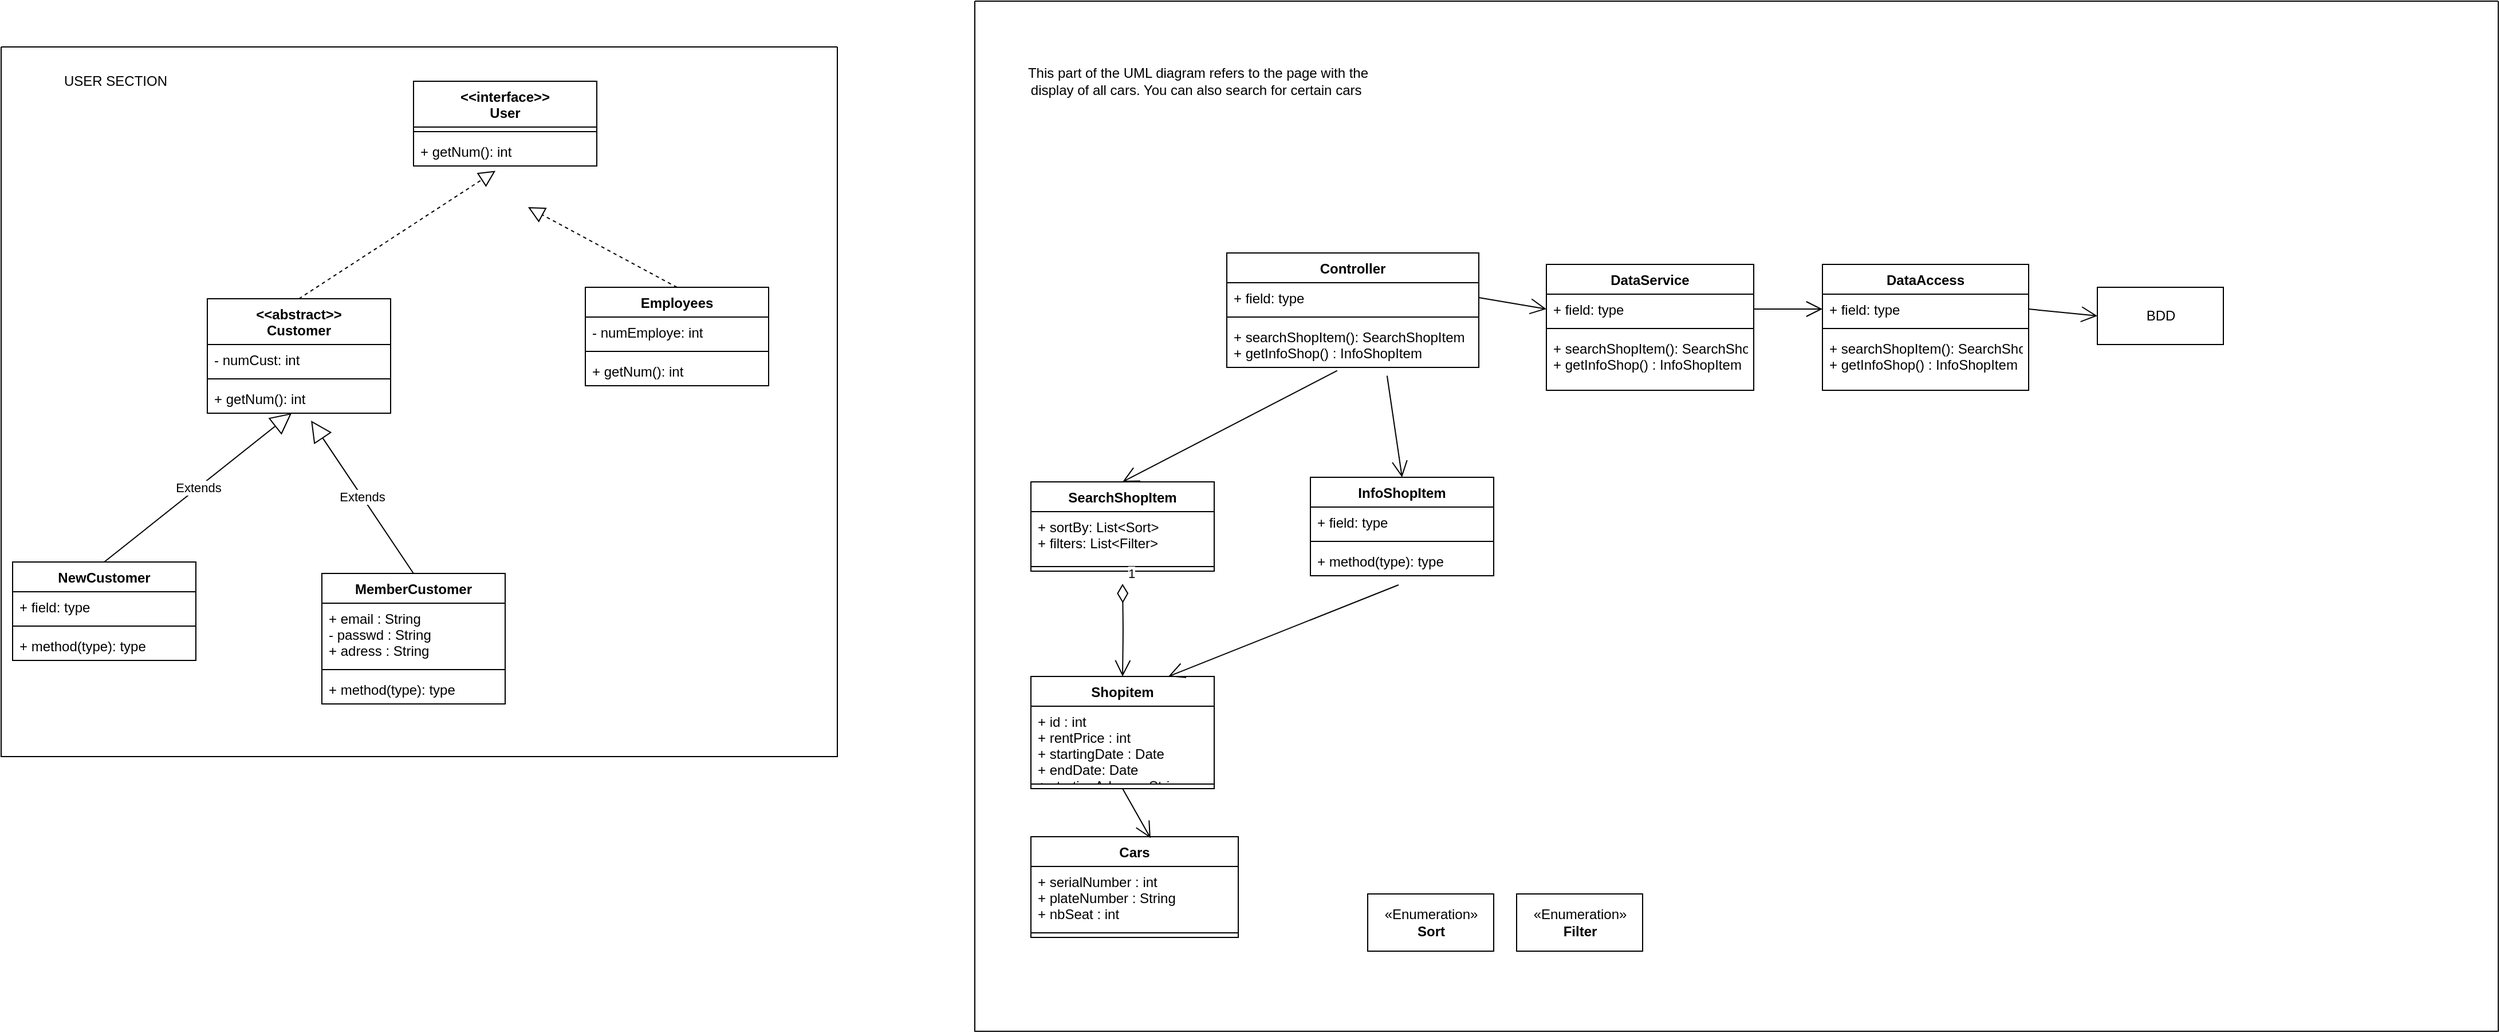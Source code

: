 <mxfile version="14.8.0" type="github">
  <diagram id="VdAfomHz3W7UpwvfJX0a" name="Page-1">
    <mxGraphModel dx="899" dy="1707" grid="1" gridSize="10" guides="1" tooltips="1" connect="1" arrows="1" fold="1" page="1" pageScale="1" pageWidth="827" pageHeight="1169" math="0" shadow="0">
      <root>
        <mxCell id="0" />
        <mxCell id="1" parent="0" />
        <mxCell id="HSfoVW4KDKeZu4hQ7mjs-30" value="" style="swimlane;startSize=0;container=1;" parent="1" vertex="1">
          <mxGeometry x="20" y="20" width="730" height="620" as="geometry" />
        </mxCell>
        <mxCell id="HSfoVW4KDKeZu4hQ7mjs-31" value="USER SECTION" style="text;html=1;strokeColor=none;fillColor=none;align=center;verticalAlign=middle;whiteSpace=wrap;rounded=0;" parent="HSfoVW4KDKeZu4hQ7mjs-30" vertex="1">
          <mxGeometry x="30" y="20" width="140" height="20" as="geometry" />
        </mxCell>
        <mxCell id="HSfoVW4KDKeZu4hQ7mjs-5" value="&lt;&lt;abstract&gt;&gt;&#xa;Customer" style="swimlane;fontStyle=1;align=center;verticalAlign=top;childLayout=stackLayout;horizontal=1;startSize=40;horizontalStack=0;resizeParent=1;resizeParentMax=0;resizeLast=0;collapsible=1;marginBottom=0;" parent="1" vertex="1">
          <mxGeometry x="200" y="240" width="160" height="100" as="geometry" />
        </mxCell>
        <mxCell id="HSfoVW4KDKeZu4hQ7mjs-6" value="- numCust: int" style="text;strokeColor=none;fillColor=none;align=left;verticalAlign=top;spacingLeft=4;spacingRight=4;overflow=hidden;rotatable=0;points=[[0,0.5],[1,0.5]];portConstraint=eastwest;" parent="HSfoVW4KDKeZu4hQ7mjs-5" vertex="1">
          <mxGeometry y="40" width="160" height="26" as="geometry" />
        </mxCell>
        <mxCell id="HSfoVW4KDKeZu4hQ7mjs-7" value="" style="line;strokeWidth=1;fillColor=none;align=left;verticalAlign=middle;spacingTop=-1;spacingLeft=3;spacingRight=3;rotatable=0;labelPosition=right;points=[];portConstraint=eastwest;" parent="HSfoVW4KDKeZu4hQ7mjs-5" vertex="1">
          <mxGeometry y="66" width="160" height="8" as="geometry" />
        </mxCell>
        <mxCell id="HSfoVW4KDKeZu4hQ7mjs-8" value="+ getNum(): int" style="text;strokeColor=none;fillColor=none;align=left;verticalAlign=top;spacingLeft=4;spacingRight=4;overflow=hidden;rotatable=0;points=[[0,0.5],[1,0.5]];portConstraint=eastwest;" parent="HSfoVW4KDKeZu4hQ7mjs-5" vertex="1">
          <mxGeometry y="74" width="160" height="26" as="geometry" />
        </mxCell>
        <mxCell id="HSfoVW4KDKeZu4hQ7mjs-9" value="NewCustomer" style="swimlane;fontStyle=1;align=center;verticalAlign=top;childLayout=stackLayout;horizontal=1;startSize=26;horizontalStack=0;resizeParent=1;resizeParentMax=0;resizeLast=0;collapsible=1;marginBottom=0;" parent="1" vertex="1">
          <mxGeometry x="30" y="470" width="160" height="86" as="geometry" />
        </mxCell>
        <mxCell id="HSfoVW4KDKeZu4hQ7mjs-10" value="+ field: type" style="text;strokeColor=none;fillColor=none;align=left;verticalAlign=top;spacingLeft=4;spacingRight=4;overflow=hidden;rotatable=0;points=[[0,0.5],[1,0.5]];portConstraint=eastwest;" parent="HSfoVW4KDKeZu4hQ7mjs-9" vertex="1">
          <mxGeometry y="26" width="160" height="26" as="geometry" />
        </mxCell>
        <mxCell id="HSfoVW4KDKeZu4hQ7mjs-11" value="" style="line;strokeWidth=1;fillColor=none;align=left;verticalAlign=middle;spacingTop=-1;spacingLeft=3;spacingRight=3;rotatable=0;labelPosition=right;points=[];portConstraint=eastwest;" parent="HSfoVW4KDKeZu4hQ7mjs-9" vertex="1">
          <mxGeometry y="52" width="160" height="8" as="geometry" />
        </mxCell>
        <mxCell id="HSfoVW4KDKeZu4hQ7mjs-12" value="+ method(type): type" style="text;strokeColor=none;fillColor=none;align=left;verticalAlign=top;spacingLeft=4;spacingRight=4;overflow=hidden;rotatable=0;points=[[0,0.5],[1,0.5]];portConstraint=eastwest;" parent="HSfoVW4KDKeZu4hQ7mjs-9" vertex="1">
          <mxGeometry y="60" width="160" height="26" as="geometry" />
        </mxCell>
        <mxCell id="HSfoVW4KDKeZu4hQ7mjs-13" value="MemberCustomer" style="swimlane;fontStyle=1;align=center;verticalAlign=top;childLayout=stackLayout;horizontal=1;startSize=26;horizontalStack=0;resizeParent=1;resizeParentMax=0;resizeLast=0;collapsible=1;marginBottom=0;" parent="1" vertex="1">
          <mxGeometry x="300" y="480" width="160" height="114" as="geometry" />
        </mxCell>
        <mxCell id="HSfoVW4KDKeZu4hQ7mjs-14" value="+ email : String&#xa;- passwd : String&#xa;+ adress : String&#xa;" style="text;strokeColor=none;fillColor=none;align=left;verticalAlign=top;spacingLeft=4;spacingRight=4;overflow=hidden;rotatable=0;points=[[0,0.5],[1,0.5]];portConstraint=eastwest;" parent="HSfoVW4KDKeZu4hQ7mjs-13" vertex="1">
          <mxGeometry y="26" width="160" height="54" as="geometry" />
        </mxCell>
        <mxCell id="HSfoVW4KDKeZu4hQ7mjs-15" value="" style="line;strokeWidth=1;fillColor=none;align=left;verticalAlign=middle;spacingTop=-1;spacingLeft=3;spacingRight=3;rotatable=0;labelPosition=right;points=[];portConstraint=eastwest;" parent="HSfoVW4KDKeZu4hQ7mjs-13" vertex="1">
          <mxGeometry y="80" width="160" height="8" as="geometry" />
        </mxCell>
        <mxCell id="HSfoVW4KDKeZu4hQ7mjs-16" value="+ method(type): type" style="text;strokeColor=none;fillColor=none;align=left;verticalAlign=top;spacingLeft=4;spacingRight=4;overflow=hidden;rotatable=0;points=[[0,0.5],[1,0.5]];portConstraint=eastwest;" parent="HSfoVW4KDKeZu4hQ7mjs-13" vertex="1">
          <mxGeometry y="88" width="160" height="26" as="geometry" />
        </mxCell>
        <mxCell id="HSfoVW4KDKeZu4hQ7mjs-17" value="Employees" style="swimlane;fontStyle=1;align=center;verticalAlign=top;childLayout=stackLayout;horizontal=1;startSize=26;horizontalStack=0;resizeParent=1;resizeParentMax=0;resizeLast=0;collapsible=1;marginBottom=0;" parent="1" vertex="1">
          <mxGeometry x="530" y="230" width="160" height="86" as="geometry" />
        </mxCell>
        <mxCell id="HSfoVW4KDKeZu4hQ7mjs-18" value="- numEmploye: int" style="text;strokeColor=none;fillColor=none;align=left;verticalAlign=top;spacingLeft=4;spacingRight=4;overflow=hidden;rotatable=0;points=[[0,0.5],[1,0.5]];portConstraint=eastwest;" parent="HSfoVW4KDKeZu4hQ7mjs-17" vertex="1">
          <mxGeometry y="26" width="160" height="26" as="geometry" />
        </mxCell>
        <mxCell id="HSfoVW4KDKeZu4hQ7mjs-19" value="" style="line;strokeWidth=1;fillColor=none;align=left;verticalAlign=middle;spacingTop=-1;spacingLeft=3;spacingRight=3;rotatable=0;labelPosition=right;points=[];portConstraint=eastwest;" parent="HSfoVW4KDKeZu4hQ7mjs-17" vertex="1">
          <mxGeometry y="52" width="160" height="8" as="geometry" />
        </mxCell>
        <mxCell id="HSfoVW4KDKeZu4hQ7mjs-20" value="+ getNum(): int" style="text;strokeColor=none;fillColor=none;align=left;verticalAlign=top;spacingLeft=4;spacingRight=4;overflow=hidden;rotatable=0;points=[[0,0.5],[1,0.5]];portConstraint=eastwest;" parent="HSfoVW4KDKeZu4hQ7mjs-17" vertex="1">
          <mxGeometry y="60" width="160" height="26" as="geometry" />
        </mxCell>
        <mxCell id="HSfoVW4KDKeZu4hQ7mjs-21" value="&lt;&lt;interface&gt;&gt;&#xa;User" style="swimlane;fontStyle=1;align=center;verticalAlign=top;childLayout=stackLayout;horizontal=1;startSize=40;horizontalStack=0;resizeParent=1;resizeParentMax=0;resizeLast=0;collapsible=1;marginBottom=0;" parent="1" vertex="1">
          <mxGeometry x="380" y="50" width="160" height="74" as="geometry" />
        </mxCell>
        <mxCell id="HSfoVW4KDKeZu4hQ7mjs-23" value="" style="line;strokeWidth=1;fillColor=none;align=left;verticalAlign=middle;spacingTop=-1;spacingLeft=3;spacingRight=3;rotatable=0;labelPosition=right;points=[];portConstraint=eastwest;" parent="HSfoVW4KDKeZu4hQ7mjs-21" vertex="1">
          <mxGeometry y="40" width="160" height="8" as="geometry" />
        </mxCell>
        <mxCell id="HSfoVW4KDKeZu4hQ7mjs-24" value="+ getNum(): int" style="text;strokeColor=none;fillColor=none;align=left;verticalAlign=top;spacingLeft=4;spacingRight=4;overflow=hidden;rotatable=0;points=[[0,0.5],[1,0.5]];portConstraint=eastwest;" parent="HSfoVW4KDKeZu4hQ7mjs-21" vertex="1">
          <mxGeometry y="48" width="160" height="26" as="geometry" />
        </mxCell>
        <mxCell id="HSfoVW4KDKeZu4hQ7mjs-33" value="" style="swimlane;startSize=0;movable=1;" parent="1" vertex="1">
          <mxGeometry x="870" y="-20" width="1330" height="900" as="geometry" />
        </mxCell>
        <mxCell id="HSfoVW4KDKeZu4hQ7mjs-34" value="This part of the UML diagram refers to the page with the display of all cars. You can also search for certain cars&amp;nbsp;" style="text;html=1;strokeColor=none;fillColor=none;align=center;verticalAlign=middle;whiteSpace=wrap;rounded=0;" parent="HSfoVW4KDKeZu4hQ7mjs-33" vertex="1">
          <mxGeometry x="30" y="30" width="330" height="80" as="geometry" />
        </mxCell>
        <mxCell id="wNWmjISNZcc2_QmG-OW3-1" value="SearchShopItem" style="swimlane;fontStyle=1;align=center;verticalAlign=top;childLayout=stackLayout;horizontal=1;startSize=26;horizontalStack=0;resizeParent=1;resizeParentMax=0;resizeLast=0;collapsible=1;marginBottom=0;" parent="HSfoVW4KDKeZu4hQ7mjs-33" vertex="1">
          <mxGeometry x="49" y="420" width="160" height="78" as="geometry" />
        </mxCell>
        <mxCell id="wNWmjISNZcc2_QmG-OW3-2" value="+ sortBy: List&lt;Sort&gt;&#xa;+ filters: List&lt;Filter&gt;&#xa;" style="text;strokeColor=none;fillColor=none;align=left;verticalAlign=top;spacingLeft=4;spacingRight=4;overflow=hidden;rotatable=0;points=[[0,0.5],[1,0.5]];portConstraint=eastwest;" parent="wNWmjISNZcc2_QmG-OW3-1" vertex="1">
          <mxGeometry y="26" width="160" height="44" as="geometry" />
        </mxCell>
        <mxCell id="wNWmjISNZcc2_QmG-OW3-3" value="" style="line;strokeWidth=1;fillColor=none;align=left;verticalAlign=middle;spacingTop=-1;spacingLeft=3;spacingRight=3;rotatable=0;labelPosition=right;points=[];portConstraint=eastwest;" parent="wNWmjISNZcc2_QmG-OW3-1" vertex="1">
          <mxGeometry y="70" width="160" height="8" as="geometry" />
        </mxCell>
        <mxCell id="HSfoVW4KDKeZu4hQ7mjs-1" value="Cars" style="swimlane;fontStyle=1;align=center;verticalAlign=top;childLayout=stackLayout;horizontal=1;startSize=26;horizontalStack=0;resizeParent=1;resizeParentMax=0;resizeLast=0;collapsible=1;marginBottom=0;" parent="HSfoVW4KDKeZu4hQ7mjs-33" vertex="1">
          <mxGeometry x="49" y="730" width="181" height="88" as="geometry" />
        </mxCell>
        <mxCell id="HSfoVW4KDKeZu4hQ7mjs-2" value="+ serialNumber : int&#xa;+ plateNumber : String&#xa;+ nbSeat : int" style="text;strokeColor=none;fillColor=none;align=left;verticalAlign=top;spacingLeft=4;spacingRight=4;overflow=hidden;rotatable=0;points=[[0,0.5],[1,0.5]];portConstraint=eastwest;" parent="HSfoVW4KDKeZu4hQ7mjs-1" vertex="1">
          <mxGeometry y="26" width="181" height="54" as="geometry" />
        </mxCell>
        <mxCell id="HSfoVW4KDKeZu4hQ7mjs-3" value="" style="line;strokeWidth=1;fillColor=none;align=left;verticalAlign=middle;spacingTop=-1;spacingLeft=3;spacingRight=3;rotatable=0;labelPosition=right;points=[];portConstraint=eastwest;" parent="HSfoVW4KDKeZu4hQ7mjs-1" vertex="1">
          <mxGeometry y="80" width="181" height="8" as="geometry" />
        </mxCell>
        <mxCell id="HSfoVW4KDKeZu4hQ7mjs-26" value="Shopitem" style="swimlane;fontStyle=1;align=center;verticalAlign=top;childLayout=stackLayout;horizontal=1;startSize=26;horizontalStack=0;resizeParent=1;resizeParentMax=0;resizeLast=0;collapsible=1;marginBottom=0;" parent="HSfoVW4KDKeZu4hQ7mjs-33" vertex="1">
          <mxGeometry x="49" y="590" width="160" height="98" as="geometry" />
        </mxCell>
        <mxCell id="HSfoVW4KDKeZu4hQ7mjs-27" value="+ id : int&#xa;+ rentPrice : int&#xa;+ startingDate : Date&#xa;+ endDate: Date&#xa;+ startingAdress : String&#xa;+ " style="text;strokeColor=none;fillColor=none;align=left;verticalAlign=top;spacingLeft=4;spacingRight=4;overflow=hidden;rotatable=0;points=[[0,0.5],[1,0.5]];portConstraint=eastwest;" parent="HSfoVW4KDKeZu4hQ7mjs-26" vertex="1">
          <mxGeometry y="26" width="160" height="64" as="geometry" />
        </mxCell>
        <mxCell id="HSfoVW4KDKeZu4hQ7mjs-28" value="" style="line;strokeWidth=1;fillColor=none;align=left;verticalAlign=middle;spacingTop=-1;spacingLeft=3;spacingRight=3;rotatable=0;labelPosition=right;points=[];portConstraint=eastwest;" parent="HSfoVW4KDKeZu4hQ7mjs-26" vertex="1">
          <mxGeometry y="90" width="160" height="8" as="geometry" />
        </mxCell>
        <mxCell id="wNWmjISNZcc2_QmG-OW3-5" value="Controller" style="swimlane;fontStyle=1;align=center;verticalAlign=top;childLayout=stackLayout;horizontal=1;startSize=26;horizontalStack=0;resizeParent=1;resizeParentMax=0;resizeLast=0;collapsible=1;marginBottom=0;" parent="HSfoVW4KDKeZu4hQ7mjs-33" vertex="1">
          <mxGeometry x="220" y="220" width="220" height="100" as="geometry" />
        </mxCell>
        <mxCell id="wNWmjISNZcc2_QmG-OW3-6" value="+ field: type" style="text;strokeColor=none;fillColor=none;align=left;verticalAlign=top;spacingLeft=4;spacingRight=4;overflow=hidden;rotatable=0;points=[[0,0.5],[1,0.5]];portConstraint=eastwest;" parent="wNWmjISNZcc2_QmG-OW3-5" vertex="1">
          <mxGeometry y="26" width="220" height="26" as="geometry" />
        </mxCell>
        <mxCell id="wNWmjISNZcc2_QmG-OW3-7" value="" style="line;strokeWidth=1;fillColor=none;align=left;verticalAlign=middle;spacingTop=-1;spacingLeft=3;spacingRight=3;rotatable=0;labelPosition=right;points=[];portConstraint=eastwest;" parent="wNWmjISNZcc2_QmG-OW3-5" vertex="1">
          <mxGeometry y="52" width="220" height="8" as="geometry" />
        </mxCell>
        <mxCell id="wNWmjISNZcc2_QmG-OW3-8" value="+ searchShopItem(): SearchShopItem&#xa;+ getInfoShop() : InfoShopItem" style="text;strokeColor=none;fillColor=none;align=left;verticalAlign=top;spacingLeft=4;spacingRight=4;overflow=hidden;rotatable=0;points=[[0,0.5],[1,0.5]];portConstraint=eastwest;" parent="wNWmjISNZcc2_QmG-OW3-5" vertex="1">
          <mxGeometry y="60" width="220" height="40" as="geometry" />
        </mxCell>
        <mxCell id="wNWmjISNZcc2_QmG-OW3-9" value="DataService" style="swimlane;fontStyle=1;align=center;verticalAlign=top;childLayout=stackLayout;horizontal=1;startSize=26;horizontalStack=0;resizeParent=1;resizeParentMax=0;resizeLast=0;collapsible=1;marginBottom=0;" parent="HSfoVW4KDKeZu4hQ7mjs-33" vertex="1">
          <mxGeometry x="499" y="230" width="181" height="110" as="geometry" />
        </mxCell>
        <mxCell id="wNWmjISNZcc2_QmG-OW3-10" value="+ field: type" style="text;strokeColor=none;fillColor=none;align=left;verticalAlign=top;spacingLeft=4;spacingRight=4;overflow=hidden;rotatable=0;points=[[0,0.5],[1,0.5]];portConstraint=eastwest;" parent="wNWmjISNZcc2_QmG-OW3-9" vertex="1">
          <mxGeometry y="26" width="181" height="26" as="geometry" />
        </mxCell>
        <mxCell id="wNWmjISNZcc2_QmG-OW3-11" value="" style="line;strokeWidth=1;fillColor=none;align=left;verticalAlign=middle;spacingTop=-1;spacingLeft=3;spacingRight=3;rotatable=0;labelPosition=right;points=[];portConstraint=eastwest;" parent="wNWmjISNZcc2_QmG-OW3-9" vertex="1">
          <mxGeometry y="52" width="181" height="8" as="geometry" />
        </mxCell>
        <mxCell id="wNWmjISNZcc2_QmG-OW3-12" value="+ searchShopItem(): SearchShopItem&#xa;+ getInfoShop() : InfoShopItem" style="text;strokeColor=none;fillColor=none;align=left;verticalAlign=top;spacingLeft=4;spacingRight=4;overflow=hidden;rotatable=0;points=[[0,0.5],[1,0.5]];portConstraint=eastwest;" parent="wNWmjISNZcc2_QmG-OW3-9" vertex="1">
          <mxGeometry y="60" width="181" height="50" as="geometry" />
        </mxCell>
        <mxCell id="wNWmjISNZcc2_QmG-OW3-17" value="1" style="endArrow=open;html=1;endSize=12;startArrow=diamondThin;startSize=14;startFill=0;edgeStyle=orthogonalEdgeStyle;align=left;verticalAlign=bottom;entryX=0.5;entryY=0;entryDx=0;entryDy=0;" parent="HSfoVW4KDKeZu4hQ7mjs-33" target="HSfoVW4KDKeZu4hQ7mjs-26" edge="1">
          <mxGeometry x="-1" y="3" relative="1" as="geometry">
            <mxPoint x="129" y="509" as="sourcePoint" />
            <mxPoint x="279" y="380" as="targetPoint" />
          </mxGeometry>
        </mxCell>
        <mxCell id="wNWmjISNZcc2_QmG-OW3-48" value="" style="endArrow=open;endFill=1;endSize=12;html=1;entryX=0.577;entryY=0.014;entryDx=0;entryDy=0;entryPerimeter=0;exitX=0.5;exitY=1;exitDx=0;exitDy=0;" parent="HSfoVW4KDKeZu4hQ7mjs-33" source="HSfoVW4KDKeZu4hQ7mjs-26" target="HSfoVW4KDKeZu4hQ7mjs-1" edge="1">
          <mxGeometry width="160" relative="1" as="geometry">
            <mxPoint x="133" y="693.454" as="sourcePoint" />
            <mxPoint x="220" y="700" as="targetPoint" />
          </mxGeometry>
        </mxCell>
        <mxCell id="-zSygWgQiUlGgcM4HbX3-1" value="" style="endArrow=open;endFill=1;endSize=12;html=1;exitX=1;exitY=0.5;exitDx=0;exitDy=0;entryX=0;entryY=0.5;entryDx=0;entryDy=0;" parent="HSfoVW4KDKeZu4hQ7mjs-33" source="wNWmjISNZcc2_QmG-OW3-6" target="wNWmjISNZcc2_QmG-OW3-10" edge="1">
          <mxGeometry width="160" relative="1" as="geometry">
            <mxPoint x="360" y="370" as="sourcePoint" />
            <mxPoint x="520" y="370" as="targetPoint" />
          </mxGeometry>
        </mxCell>
        <mxCell id="-zSygWgQiUlGgcM4HbX3-7" value="«Enumeration»&lt;br&gt;&lt;b&gt;Filter&lt;/b&gt;" style="html=1;" parent="HSfoVW4KDKeZu4hQ7mjs-33" vertex="1">
          <mxGeometry x="473" y="780" width="110" height="50" as="geometry" />
        </mxCell>
        <mxCell id="-zSygWgQiUlGgcM4HbX3-6" value="«Enumeration»&lt;br&gt;&lt;b&gt;Sort&lt;/b&gt;" style="html=1;" parent="HSfoVW4KDKeZu4hQ7mjs-33" vertex="1">
          <mxGeometry x="343" y="780" width="110" height="50" as="geometry" />
        </mxCell>
        <mxCell id="wNWmjISNZcc2_QmG-OW3-27" value="" style="endArrow=open;endFill=1;endSize=12;html=1;exitX=0.438;exitY=1.07;exitDx=0;exitDy=0;exitPerimeter=0;entryX=0.5;entryY=0;entryDx=0;entryDy=0;" parent="HSfoVW4KDKeZu4hQ7mjs-33" source="wNWmjISNZcc2_QmG-OW3-8" target="wNWmjISNZcc2_QmG-OW3-1" edge="1">
          <mxGeometry width="160" relative="1" as="geometry">
            <mxPoint x="163" y="330" as="sourcePoint" />
            <mxPoint x="152" y="390" as="targetPoint" />
          </mxGeometry>
        </mxCell>
        <mxCell id="-zSygWgQiUlGgcM4HbX3-8" value="InfoShopItem" style="swimlane;fontStyle=1;align=center;verticalAlign=top;childLayout=stackLayout;horizontal=1;startSize=26;horizontalStack=0;resizeParent=1;resizeParentMax=0;resizeLast=0;collapsible=1;marginBottom=0;" parent="HSfoVW4KDKeZu4hQ7mjs-33" vertex="1">
          <mxGeometry x="293" y="416" width="160" height="86" as="geometry" />
        </mxCell>
        <mxCell id="-zSygWgQiUlGgcM4HbX3-9" value="+ field: type" style="text;strokeColor=none;fillColor=none;align=left;verticalAlign=top;spacingLeft=4;spacingRight=4;overflow=hidden;rotatable=0;points=[[0,0.5],[1,0.5]];portConstraint=eastwest;" parent="-zSygWgQiUlGgcM4HbX3-8" vertex="1">
          <mxGeometry y="26" width="160" height="26" as="geometry" />
        </mxCell>
        <mxCell id="-zSygWgQiUlGgcM4HbX3-10" value="" style="line;strokeWidth=1;fillColor=none;align=left;verticalAlign=middle;spacingTop=-1;spacingLeft=3;spacingRight=3;rotatable=0;labelPosition=right;points=[];portConstraint=eastwest;" parent="-zSygWgQiUlGgcM4HbX3-8" vertex="1">
          <mxGeometry y="52" width="160" height="8" as="geometry" />
        </mxCell>
        <mxCell id="-zSygWgQiUlGgcM4HbX3-11" value="+ method(type): type" style="text;strokeColor=none;fillColor=none;align=left;verticalAlign=top;spacingLeft=4;spacingRight=4;overflow=hidden;rotatable=0;points=[[0,0.5],[1,0.5]];portConstraint=eastwest;" parent="-zSygWgQiUlGgcM4HbX3-8" vertex="1">
          <mxGeometry y="60" width="160" height="26" as="geometry" />
        </mxCell>
        <mxCell id="-zSygWgQiUlGgcM4HbX3-12" value="" style="endArrow=open;endFill=1;endSize=12;html=1;exitX=0.481;exitY=1.308;exitDx=0;exitDy=0;exitPerimeter=0;entryX=0.75;entryY=0;entryDx=0;entryDy=0;" parent="HSfoVW4KDKeZu4hQ7mjs-33" source="-zSygWgQiUlGgcM4HbX3-11" target="HSfoVW4KDKeZu4hQ7mjs-26" edge="1">
          <mxGeometry width="160" relative="1" as="geometry">
            <mxPoint x="210" y="580" as="sourcePoint" />
            <mxPoint x="370" y="580" as="targetPoint" />
          </mxGeometry>
        </mxCell>
        <mxCell id="wNWmjISNZcc2_QmG-OW3-13" value="DataAccess" style="swimlane;fontStyle=1;align=center;verticalAlign=top;childLayout=stackLayout;horizontal=1;startSize=26;horizontalStack=0;resizeParent=1;resizeParentMax=0;resizeLast=0;collapsible=1;marginBottom=0;" parent="HSfoVW4KDKeZu4hQ7mjs-33" vertex="1">
          <mxGeometry x="740" y="230" width="180" height="110" as="geometry" />
        </mxCell>
        <mxCell id="wNWmjISNZcc2_QmG-OW3-14" value="+ field: type" style="text;strokeColor=none;fillColor=none;align=left;verticalAlign=top;spacingLeft=4;spacingRight=4;overflow=hidden;rotatable=0;points=[[0,0.5],[1,0.5]];portConstraint=eastwest;" parent="wNWmjISNZcc2_QmG-OW3-13" vertex="1">
          <mxGeometry y="26" width="180" height="26" as="geometry" />
        </mxCell>
        <mxCell id="wNWmjISNZcc2_QmG-OW3-15" value="" style="line;strokeWidth=1;fillColor=none;align=left;verticalAlign=middle;spacingTop=-1;spacingLeft=3;spacingRight=3;rotatable=0;labelPosition=right;points=[];portConstraint=eastwest;" parent="wNWmjISNZcc2_QmG-OW3-13" vertex="1">
          <mxGeometry y="52" width="180" height="8" as="geometry" />
        </mxCell>
        <mxCell id="wNWmjISNZcc2_QmG-OW3-16" value="+ searchShopItem(): SearchShopItem&#xa;+ getInfoShop() : InfoShopItem" style="text;strokeColor=none;fillColor=none;align=left;verticalAlign=top;spacingLeft=4;spacingRight=4;overflow=hidden;rotatable=0;points=[[0,0.5],[1,0.5]];portConstraint=eastwest;" parent="wNWmjISNZcc2_QmG-OW3-13" vertex="1">
          <mxGeometry y="60" width="180" height="50" as="geometry" />
        </mxCell>
        <mxCell id="-zSygWgQiUlGgcM4HbX3-2" value="" style="endArrow=open;endFill=1;endSize=12;html=1;entryX=0;entryY=0.5;entryDx=0;entryDy=0;exitX=1;exitY=0.5;exitDx=0;exitDy=0;" parent="HSfoVW4KDKeZu4hQ7mjs-33" source="wNWmjISNZcc2_QmG-OW3-10" target="wNWmjISNZcc2_QmG-OW3-14" edge="1">
          <mxGeometry width="160" relative="1" as="geometry">
            <mxPoint x="581" y="317" as="sourcePoint" />
            <mxPoint x="520" y="460" as="targetPoint" />
          </mxGeometry>
        </mxCell>
        <mxCell id="-zSygWgQiUlGgcM4HbX3-13" value="" style="endArrow=open;endFill=1;endSize=12;html=1;exitX=0.636;exitY=1.181;exitDx=0;exitDy=0;exitPerimeter=0;entryX=0.5;entryY=0;entryDx=0;entryDy=0;" parent="HSfoVW4KDKeZu4hQ7mjs-33" source="wNWmjISNZcc2_QmG-OW3-8" target="-zSygWgQiUlGgcM4HbX3-8" edge="1">
          <mxGeometry width="160" relative="1" as="geometry">
            <mxPoint x="260" y="490" as="sourcePoint" />
            <mxPoint x="420" y="500" as="targetPoint" />
          </mxGeometry>
        </mxCell>
        <mxCell id="wNWmjISNZcc2_QmG-OW3-22" value="" style="endArrow=block;dashed=1;endFill=0;endSize=12;html=1;entryX=0.447;entryY=1.165;entryDx=0;entryDy=0;entryPerimeter=0;exitX=0.5;exitY=0;exitDx=0;exitDy=0;" parent="1" source="HSfoVW4KDKeZu4hQ7mjs-5" target="HSfoVW4KDKeZu4hQ7mjs-24" edge="1">
          <mxGeometry width="160" relative="1" as="geometry">
            <mxPoint x="450" y="220" as="sourcePoint" />
            <mxPoint x="610" y="220" as="targetPoint" />
          </mxGeometry>
        </mxCell>
        <mxCell id="wNWmjISNZcc2_QmG-OW3-23" value="" style="endArrow=block;dashed=1;endFill=0;endSize=12;html=1;exitX=0.5;exitY=0;exitDx=0;exitDy=0;" parent="1" source="HSfoVW4KDKeZu4hQ7mjs-17" edge="1">
          <mxGeometry width="160" relative="1" as="geometry">
            <mxPoint x="560" y="201.71" as="sourcePoint" />
            <mxPoint x="480" y="160" as="targetPoint" />
          </mxGeometry>
        </mxCell>
        <mxCell id="wNWmjISNZcc2_QmG-OW3-24" value="Extends" style="endArrow=block;endSize=16;endFill=0;html=1;entryX=0.46;entryY=0.998;entryDx=0;entryDy=0;entryPerimeter=0;exitX=0.5;exitY=0;exitDx=0;exitDy=0;" parent="1" source="HSfoVW4KDKeZu4hQ7mjs-9" target="HSfoVW4KDKeZu4hQ7mjs-8" edge="1">
          <mxGeometry width="160" relative="1" as="geometry">
            <mxPoint x="400" y="460" as="sourcePoint" />
            <mxPoint x="560" y="460" as="targetPoint" />
          </mxGeometry>
        </mxCell>
        <mxCell id="wNWmjISNZcc2_QmG-OW3-25" value="Extends" style="endArrow=block;endSize=16;endFill=0;html=1;entryX=0.566;entryY=1.251;entryDx=0;entryDy=0;entryPerimeter=0;exitX=0.5;exitY=0;exitDx=0;exitDy=0;" parent="1" source="HSfoVW4KDKeZu4hQ7mjs-13" target="HSfoVW4KDKeZu4hQ7mjs-8" edge="1">
          <mxGeometry width="160" relative="1" as="geometry">
            <mxPoint x="230" y="510.05" as="sourcePoint" />
            <mxPoint x="393.6" y="379.998" as="targetPoint" />
          </mxGeometry>
        </mxCell>
        <mxCell id="-zSygWgQiUlGgcM4HbX3-3" value="BDD" style="html=1;" parent="1" vertex="1">
          <mxGeometry x="1850" y="230" width="110" height="50" as="geometry" />
        </mxCell>
        <mxCell id="-zSygWgQiUlGgcM4HbX3-4" value="" style="endArrow=open;endFill=1;endSize=12;html=1;entryX=0;entryY=0.5;entryDx=0;entryDy=0;exitX=1;exitY=0.5;exitDx=0;exitDy=0;" parent="1" source="wNWmjISNZcc2_QmG-OW3-14" target="-zSygWgQiUlGgcM4HbX3-3" edge="1">
          <mxGeometry width="160" relative="1" as="geometry">
            <mxPoint x="1183" y="500" as="sourcePoint" />
            <mxPoint x="1343" y="500" as="targetPoint" />
          </mxGeometry>
        </mxCell>
      </root>
    </mxGraphModel>
  </diagram>
</mxfile>
